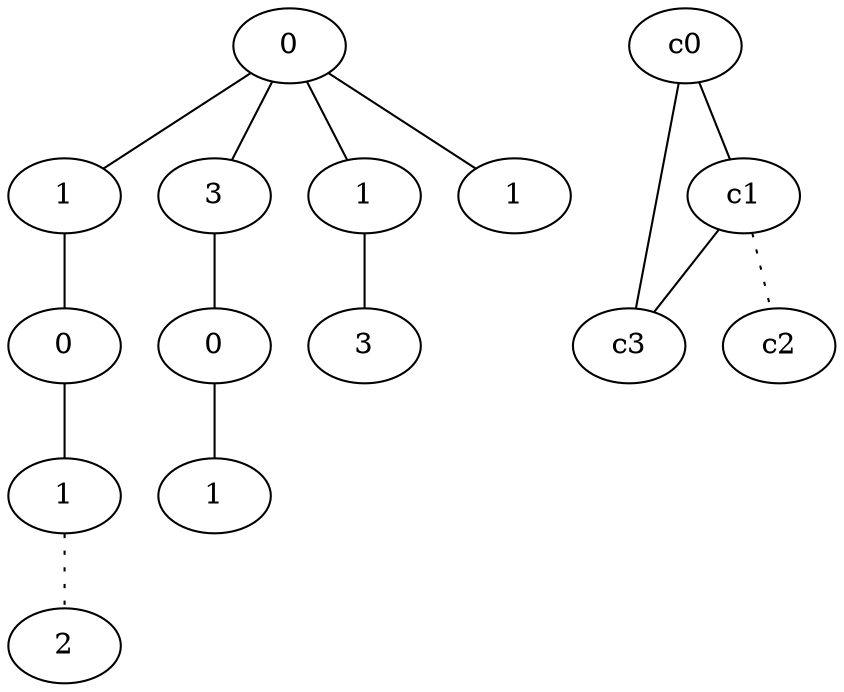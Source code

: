 graph {
a0[label=0];
a1[label=1];
a2[label=0];
a3[label=1];
a4[label=2];
a5[label=3];
a6[label=0];
a7[label=1];
a8[label=1];
a9[label=3];
a10[label=1];
a0 -- a1;
a0 -- a5;
a0 -- a8;
a0 -- a10;
a1 -- a2;
a2 -- a3;
a3 -- a4 [style=dotted];
a5 -- a6;
a6 -- a7;
a8 -- a9;
c0 -- c1;
c0 -- c3;
c1 -- c2 [style=dotted];
c1 -- c3;
}
